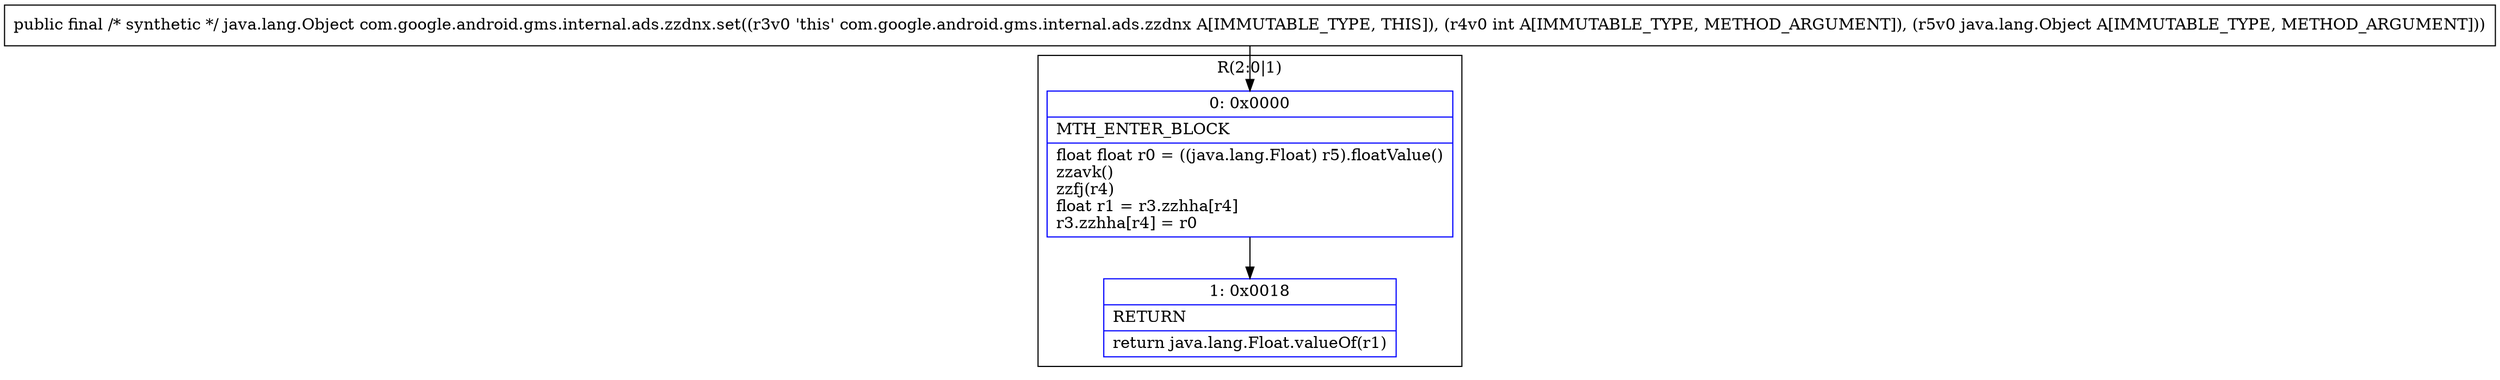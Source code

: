 digraph "CFG forcom.google.android.gms.internal.ads.zzdnx.set(ILjava\/lang\/Object;)Ljava\/lang\/Object;" {
subgraph cluster_Region_266823634 {
label = "R(2:0|1)";
node [shape=record,color=blue];
Node_0 [shape=record,label="{0\:\ 0x0000|MTH_ENTER_BLOCK\l|float float r0 = ((java.lang.Float) r5).floatValue()\lzzavk()\lzzfj(r4)\lfloat r1 = r3.zzhha[r4]\lr3.zzhha[r4] = r0\l}"];
Node_1 [shape=record,label="{1\:\ 0x0018|RETURN\l|return java.lang.Float.valueOf(r1)\l}"];
}
MethodNode[shape=record,label="{public final \/* synthetic *\/ java.lang.Object com.google.android.gms.internal.ads.zzdnx.set((r3v0 'this' com.google.android.gms.internal.ads.zzdnx A[IMMUTABLE_TYPE, THIS]), (r4v0 int A[IMMUTABLE_TYPE, METHOD_ARGUMENT]), (r5v0 java.lang.Object A[IMMUTABLE_TYPE, METHOD_ARGUMENT])) }"];
MethodNode -> Node_0;
Node_0 -> Node_1;
}

